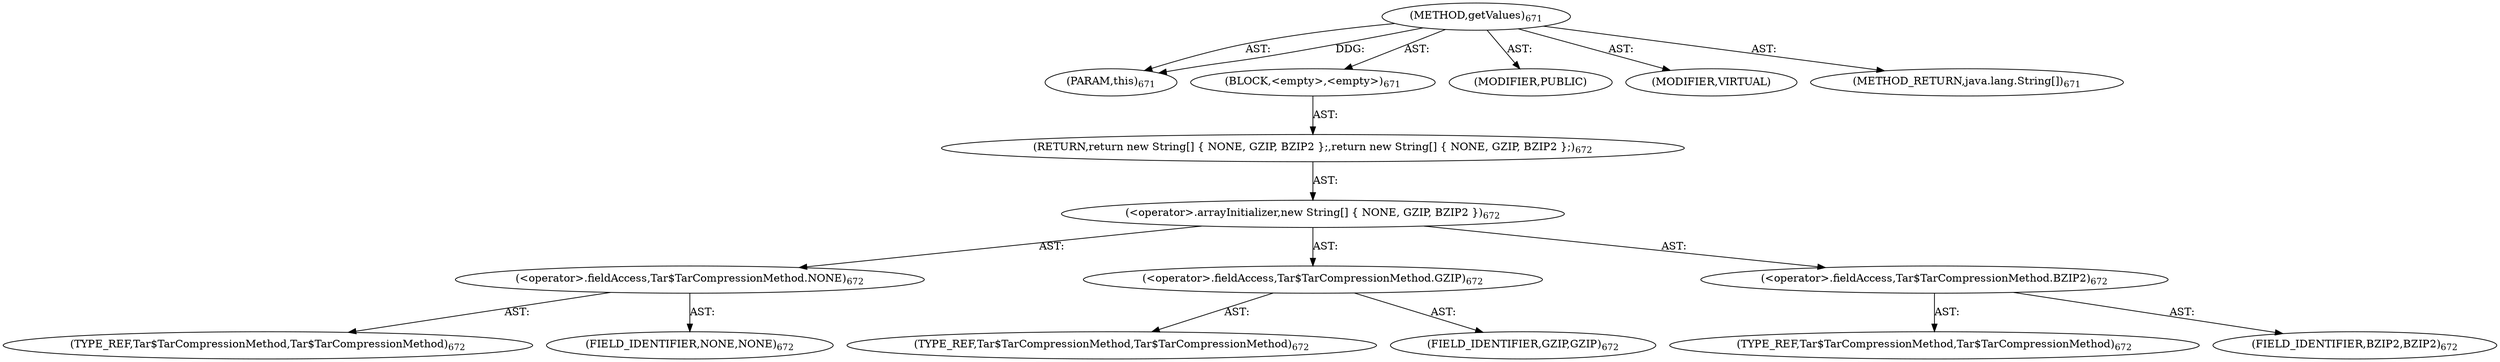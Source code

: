 digraph "getValues" {  
"111669149733" [label = <(METHOD,getValues)<SUB>671</SUB>> ]
"115964117051" [label = <(PARAM,this)<SUB>671</SUB>> ]
"25769803873" [label = <(BLOCK,&lt;empty&gt;,&lt;empty&gt;)<SUB>671</SUB>> ]
"146028888085" [label = <(RETURN,return new String[] { NONE, GZIP, BZIP2 };,return new String[] { NONE, GZIP, BZIP2 };)<SUB>672</SUB>> ]
"30064771532" [label = <(&lt;operator&gt;.arrayInitializer,new String[] { NONE, GZIP, BZIP2 })<SUB>672</SUB>> ]
"30064771533" [label = <(&lt;operator&gt;.fieldAccess,Tar$TarCompressionMethod.NONE)<SUB>672</SUB>> ]
"180388626452" [label = <(TYPE_REF,Tar$TarCompressionMethod,Tar$TarCompressionMethod)<SUB>672</SUB>> ]
"55834574973" [label = <(FIELD_IDENTIFIER,NONE,NONE)<SUB>672</SUB>> ]
"30064771534" [label = <(&lt;operator&gt;.fieldAccess,Tar$TarCompressionMethod.GZIP)<SUB>672</SUB>> ]
"180388626453" [label = <(TYPE_REF,Tar$TarCompressionMethod,Tar$TarCompressionMethod)<SUB>672</SUB>> ]
"55834574974" [label = <(FIELD_IDENTIFIER,GZIP,GZIP)<SUB>672</SUB>> ]
"30064771535" [label = <(&lt;operator&gt;.fieldAccess,Tar$TarCompressionMethod.BZIP2)<SUB>672</SUB>> ]
"180388626454" [label = <(TYPE_REF,Tar$TarCompressionMethod,Tar$TarCompressionMethod)<SUB>672</SUB>> ]
"55834574975" [label = <(FIELD_IDENTIFIER,BZIP2,BZIP2)<SUB>672</SUB>> ]
"133143986289" [label = <(MODIFIER,PUBLIC)> ]
"133143986290" [label = <(MODIFIER,VIRTUAL)> ]
"128849018917" [label = <(METHOD_RETURN,java.lang.String[])<SUB>671</SUB>> ]
  "111669149733" -> "115964117051"  [ label = "AST: "] 
  "111669149733" -> "25769803873"  [ label = "AST: "] 
  "111669149733" -> "133143986289"  [ label = "AST: "] 
  "111669149733" -> "133143986290"  [ label = "AST: "] 
  "111669149733" -> "128849018917"  [ label = "AST: "] 
  "25769803873" -> "146028888085"  [ label = "AST: "] 
  "146028888085" -> "30064771532"  [ label = "AST: "] 
  "30064771532" -> "30064771533"  [ label = "AST: "] 
  "30064771532" -> "30064771534"  [ label = "AST: "] 
  "30064771532" -> "30064771535"  [ label = "AST: "] 
  "30064771533" -> "180388626452"  [ label = "AST: "] 
  "30064771533" -> "55834574973"  [ label = "AST: "] 
  "30064771534" -> "180388626453"  [ label = "AST: "] 
  "30064771534" -> "55834574974"  [ label = "AST: "] 
  "30064771535" -> "180388626454"  [ label = "AST: "] 
  "30064771535" -> "55834574975"  [ label = "AST: "] 
  "111669149733" -> "115964117051"  [ label = "DDG: "] 
}
